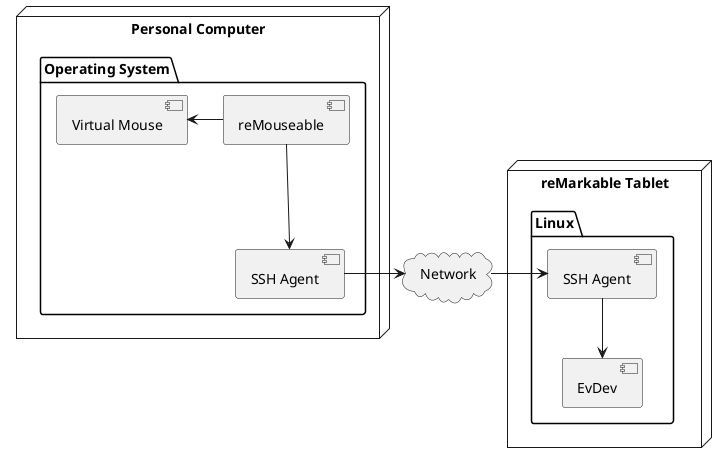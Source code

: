 @startuml remouseable_overview

node "reMarkable Tablet" as tablet {
    folder "Linux" as linux {
        component "EvDev" as evdev_source
        component "SSH Agent" as tablet_ssh
    }
}

cloud "Network" as network

node "Personal Computer" as pc {
    folder "Operating System" as pc_os {
        component "SSH Agent" as pc_ssh
        component "reMouseable" as remouseable
        component "Virtual Mouse" as mouse
    }
}

remouseable --> pc_ssh
pc_ssh -> network
network -> tablet_ssh
tablet_ssh --> evdev_source
remouseable -left-> mouse

@enduml

@startuml remouseable_internal

node "reMouseable" as remouseable {
    component "Runtime" as runtime
    component "Coordinate Scaler" as scaler
    component "EvDev Iterator" as iterator
    component "State Machine" as state
    component "Driver" as driver
}

iterator -up-> state
runtime --> state
runtime --> scaler
runtime --> driver

note bottom of iterator
    Produce a stream of hardware events.
    Generally, this is sourced from
    EvDev on the tablet.
endnote

note bottom of state
    Convert low level hardware events
    into state changes. For example,
    converts pen touching the tablet into
    a "click" event.
endnote

note left of driver
    Issues system specific commands to
    move or operate the mouse.
endnote

note top of scaler
    Convert tablet X,Y coordinates into
    X,Y coordinates of a different
    screen.
endnote

note top of runtime
    Coordinate between the state machine,
    scaler, and driver.
endnote

@enduml
